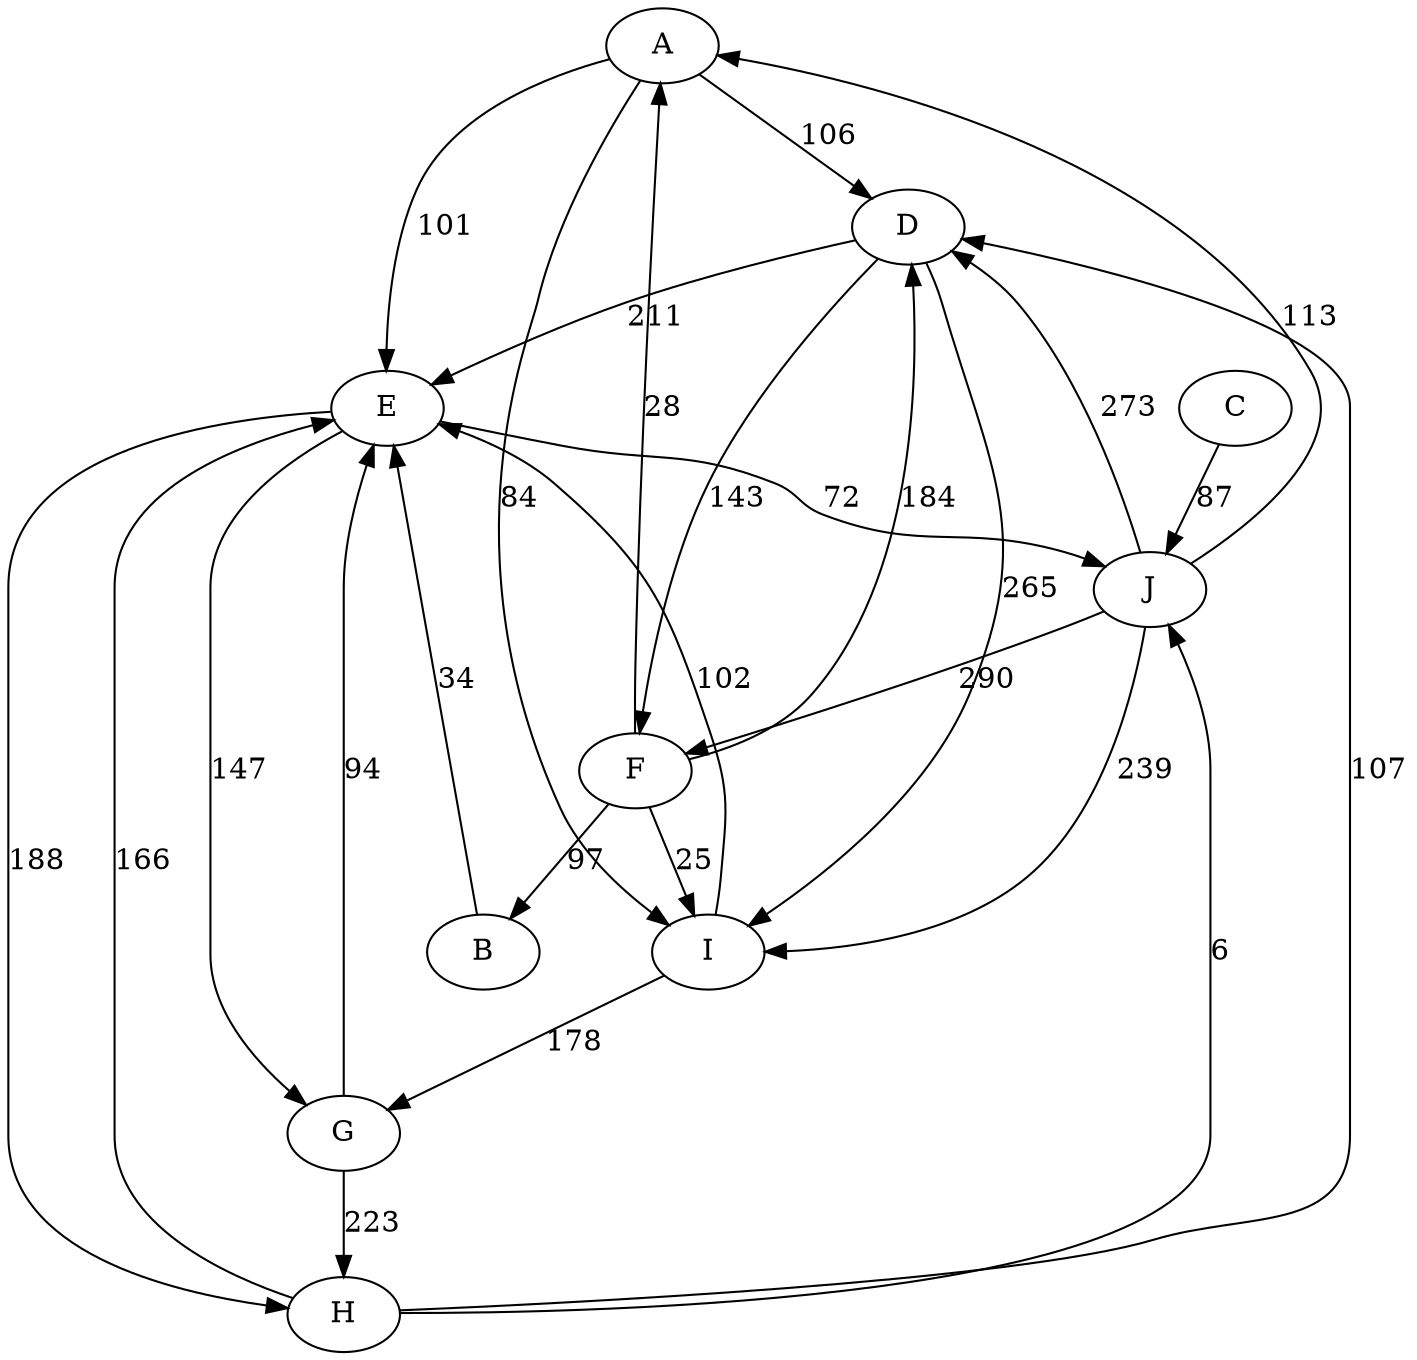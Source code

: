 digraph {
    0 [ label = "A" ]
    1 [ label = "D" ]
    2 [ label = "E" ]
    3 [ label = "I" ]
    4 [ label = "B" ]
    5 [ label = "C" ]
    6 [ label = "J" ]
    7 [ label = "F" ]
    8 [ label = "G" ]
    9 [ label = "H" ]
    0 -> 1 [ label = "106" ]
    0 -> 2 [ label = "101" ]
    0 -> 3 [ label = "84" ]
    4 -> 2 [ label = "34" ]
    5 -> 6 [ label = "87" ]
    1 -> 2 [ label = "211" ]
    1 -> 7 [ label = "143" ]
    1 -> 3 [ label = "265" ]
    2 -> 8 [ label = "147" ]
    2 -> 9 [ label = "188" ]
    2 -> 6 [ label = "72" ]
    7 -> 0 [ label = "28" ]
    7 -> 4 [ label = "97" ]
    7 -> 1 [ label = "184" ]
    7 -> 3 [ label = "25" ]
    8 -> 2 [ label = "94" ]
    8 -> 9 [ label = "223" ]
    9 -> 1 [ label = "107" ]
    9 -> 2 [ label = "166" ]
    9 -> 6 [ label = "6" ]
    3 -> 2 [ label = "102" ]
    3 -> 8 [ label = "178" ]
    6 -> 0 [ label = "113" ]
    6 -> 1 [ label = "273" ]
    6 -> 7 [ label = "290" ]
    6 -> 3 [ label = "239" ]
}
